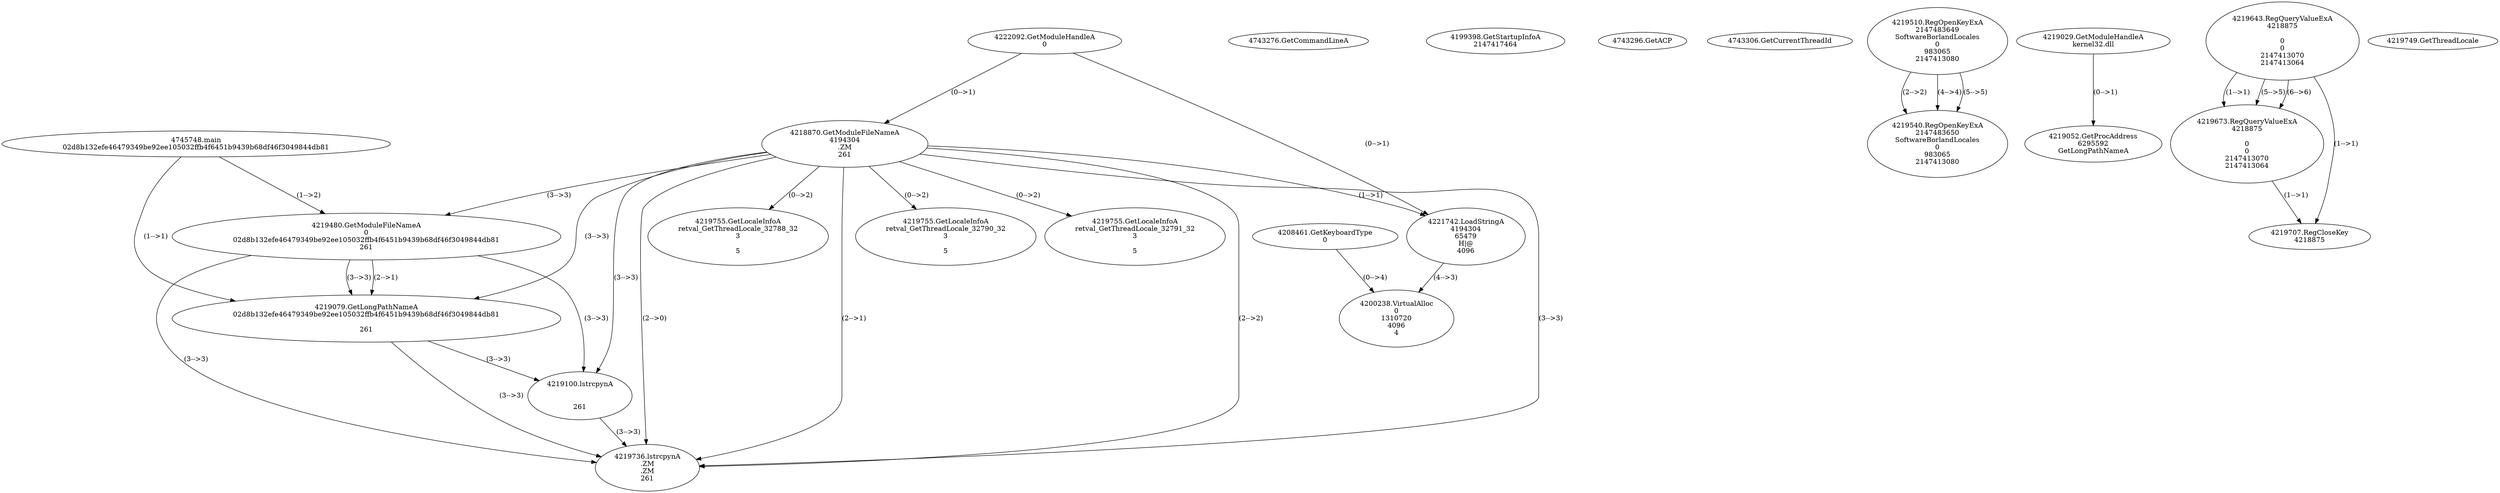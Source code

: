 // Global SCDG with merge call
digraph {
	0 [label="4745748.main
02d8b132efe46479349be92ee105032ffb4f6451b9439b68df46f3049844db81"]
	1 [label="4222092.GetModuleHandleA
0"]
	2 [label="4208461.GetKeyboardType
0"]
	3 [label="4743276.GetCommandLineA
"]
	4 [label="4199398.GetStartupInfoA
2147417464"]
	5 [label="4743296.GetACP
"]
	6 [label="4743306.GetCurrentThreadId
"]
	7 [label="4218870.GetModuleFileNameA
4194304
.ZM
261"]
	1 -> 7 [label="(0-->1)"]
	8 [label="4219480.GetModuleFileNameA
0
02d8b132efe46479349be92ee105032ffb4f6451b9439b68df46f3049844db81
261"]
	0 -> 8 [label="(1-->2)"]
	7 -> 8 [label="(3-->3)"]
	9 [label="4219510.RegOpenKeyExA
2147483649
Software\Borland\Locales
0
983065
2147413080"]
	10 [label="4219029.GetModuleHandleA
kernel32.dll"]
	11 [label="4219052.GetProcAddress
6295592
GetLongPathNameA"]
	10 -> 11 [label="(0-->1)"]
	12 [label="4219079.GetLongPathNameA
02d8b132efe46479349be92ee105032ffb4f6451b9439b68df46f3049844db81

261"]
	0 -> 12 [label="(1-->1)"]
	8 -> 12 [label="(2-->1)"]
	7 -> 12 [label="(3-->3)"]
	8 -> 12 [label="(3-->3)"]
	13 [label="4219100.lstrcpynA


261"]
	7 -> 13 [label="(3-->3)"]
	8 -> 13 [label="(3-->3)"]
	12 -> 13 [label="(3-->3)"]
	14 [label="4219643.RegQueryValueExA
4218875

0
0
2147413070
2147413064"]
	15 [label="4219673.RegQueryValueExA
4218875

0
0
2147413070
2147413064"]
	14 -> 15 [label="(1-->1)"]
	14 -> 15 [label="(5-->5)"]
	14 -> 15 [label="(6-->6)"]
	16 [label="4219707.RegCloseKey
4218875"]
	14 -> 16 [label="(1-->1)"]
	15 -> 16 [label="(1-->1)"]
	17 [label="4219736.lstrcpynA
.ZM
.ZM
261"]
	7 -> 17 [label="(2-->1)"]
	7 -> 17 [label="(2-->2)"]
	7 -> 17 [label="(3-->3)"]
	8 -> 17 [label="(3-->3)"]
	12 -> 17 [label="(3-->3)"]
	13 -> 17 [label="(3-->3)"]
	7 -> 17 [label="(2-->0)"]
	18 [label="4219749.GetThreadLocale
"]
	19 [label="4219755.GetLocaleInfoA
retval_GetThreadLocale_32788_32
3

5"]
	7 -> 19 [label="(0-->2)"]
	20 [label="4221742.LoadStringA
4194304
65479
H|@
4096"]
	1 -> 20 [label="(0-->1)"]
	7 -> 20 [label="(1-->1)"]
	21 [label="4200238.VirtualAlloc
0
1310720
4096
4"]
	20 -> 21 [label="(4-->3)"]
	2 -> 21 [label="(0-->4)"]
	22 [label="4219755.GetLocaleInfoA
retval_GetThreadLocale_32790_32
3

5"]
	7 -> 22 [label="(0-->2)"]
	23 [label="4219540.RegOpenKeyExA
2147483650
Software\Borland\Locales
0
983065
2147413080"]
	9 -> 23 [label="(2-->2)"]
	9 -> 23 [label="(4-->4)"]
	9 -> 23 [label="(5-->5)"]
	24 [label="4219755.GetLocaleInfoA
retval_GetThreadLocale_32791_32
3

5"]
	7 -> 24 [label="(0-->2)"]
}
